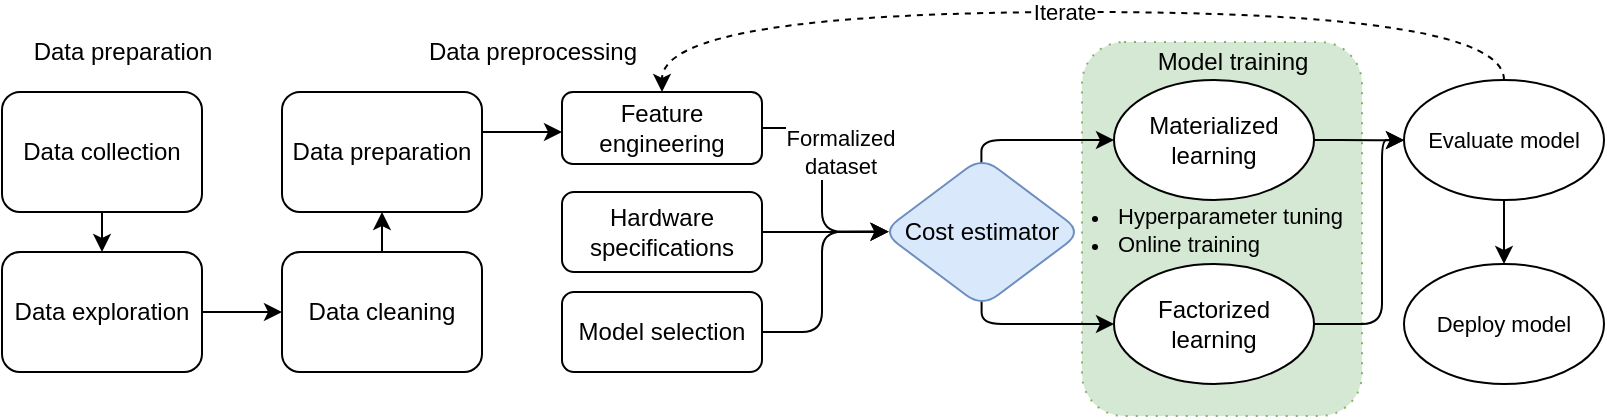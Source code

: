 <mxfile>
    <diagram id="1Iw5H5zncnqYSbrTsxRB" name="Page-1">
        <mxGraphModel dx="1088" dy="446" grid="1" gridSize="10" guides="1" tooltips="1" connect="1" arrows="1" fold="1" page="1" pageScale="1" pageWidth="827" pageHeight="1169" math="0" shadow="0">
            <root>
                <mxCell id="0"/>
                <mxCell id="1" parent="0"/>
                <mxCell id="PF3yWMWYn2p4N7kOVZgF-33" value="" style="rounded=1;whiteSpace=wrap;html=1;fontSize=11;dashed=1;dashPattern=1 4;fillColor=#d5e8d4;strokeColor=#82b366;" parent="1" vertex="1">
                    <mxGeometry x="550" y="125" width="140" height="187" as="geometry"/>
                </mxCell>
                <mxCell id="PF3yWMWYn2p4N7kOVZgF-3" value="" style="edgeStyle=orthogonalEdgeStyle;rounded=1;orthogonalLoop=1;jettySize=auto;html=1;" parent="1" source="PF3yWMWYn2p4N7kOVZgF-1" target="PF3yWMWYn2p4N7kOVZgF-2" edge="1">
                    <mxGeometry relative="1" as="geometry"/>
                </mxCell>
                <mxCell id="PF3yWMWYn2p4N7kOVZgF-1" value="Data collection" style="rounded=1;whiteSpace=wrap;html=1;" parent="1" vertex="1">
                    <mxGeometry x="10" y="150" width="100" height="60" as="geometry"/>
                </mxCell>
                <mxCell id="PF3yWMWYn2p4N7kOVZgF-6" value="" style="edgeStyle=orthogonalEdgeStyle;rounded=1;orthogonalLoop=1;jettySize=auto;html=1;" parent="1" source="PF3yWMWYn2p4N7kOVZgF-2" target="PF3yWMWYn2p4N7kOVZgF-5" edge="1">
                    <mxGeometry relative="1" as="geometry"/>
                </mxCell>
                <mxCell id="PF3yWMWYn2p4N7kOVZgF-2" value="Data exploration" style="rounded=1;whiteSpace=wrap;html=1;" parent="1" vertex="1">
                    <mxGeometry x="10" y="230" width="100" height="60" as="geometry"/>
                </mxCell>
                <mxCell id="PF3yWMWYn2p4N7kOVZgF-4" value="Data preparation" style="text;html=1;align=center;verticalAlign=middle;resizable=0;points=[];autosize=1;strokeColor=none;fillColor=none;rounded=1;" parent="1" vertex="1">
                    <mxGeometry x="15" y="115" width="110" height="30" as="geometry"/>
                </mxCell>
                <mxCell id="PF3yWMWYn2p4N7kOVZgF-8" value="" style="edgeStyle=orthogonalEdgeStyle;rounded=1;orthogonalLoop=1;jettySize=auto;html=1;" parent="1" source="PF3yWMWYn2p4N7kOVZgF-5" target="PF3yWMWYn2p4N7kOVZgF-7" edge="1">
                    <mxGeometry relative="1" as="geometry"/>
                </mxCell>
                <mxCell id="PF3yWMWYn2p4N7kOVZgF-5" value="Data cleaning" style="whiteSpace=wrap;html=1;rounded=1;" parent="1" vertex="1">
                    <mxGeometry x="150" y="230" width="100" height="60" as="geometry"/>
                </mxCell>
                <mxCell id="PF3yWMWYn2p4N7kOVZgF-11" value="" style="edgeStyle=orthogonalEdgeStyle;rounded=1;orthogonalLoop=1;jettySize=auto;html=1;" parent="1" source="PF3yWMWYn2p4N7kOVZgF-7" target="PF3yWMWYn2p4N7kOVZgF-10" edge="1">
                    <mxGeometry relative="1" as="geometry">
                        <Array as="points">
                            <mxPoint x="280" y="170"/>
                            <mxPoint x="280" y="170"/>
                        </Array>
                    </mxGeometry>
                </mxCell>
                <mxCell id="PF3yWMWYn2p4N7kOVZgF-7" value="Data preparation" style="whiteSpace=wrap;html=1;rounded=1;" parent="1" vertex="1">
                    <mxGeometry x="150" y="150" width="100" height="60" as="geometry"/>
                </mxCell>
                <mxCell id="PF3yWMWYn2p4N7kOVZgF-9" value="Model training&lt;br&gt;" style="text;html=1;align=center;verticalAlign=middle;resizable=0;points=[];autosize=1;strokeColor=none;fillColor=none;rounded=1;" parent="1" vertex="1">
                    <mxGeometry x="575" y="120" width="100" height="30" as="geometry"/>
                </mxCell>
                <mxCell id="l4MfPg7lu9z-eHBVjWGc-1" style="edgeStyle=orthogonalEdgeStyle;rounded=1;orthogonalLoop=1;jettySize=auto;html=1;entryX=0.032;entryY=0.498;entryDx=0;entryDy=0;entryPerimeter=0;" parent="1" source="PF3yWMWYn2p4N7kOVZgF-10" target="PF3yWMWYn2p4N7kOVZgF-22" edge="1">
                    <mxGeometry relative="1" as="geometry"/>
                </mxCell>
                <mxCell id="l4MfPg7lu9z-eHBVjWGc-2" value="Formalized&lt;br&gt;dataset" style="edgeLabel;html=1;align=center;verticalAlign=middle;resizable=0;points=[];rounded=1;" parent="l4MfPg7lu9z-eHBVjWGc-1" connectable="0" vertex="1">
                    <mxGeometry x="-0.503" y="2" relative="1" as="geometry">
                        <mxPoint x="10" y="14" as="offset"/>
                    </mxGeometry>
                </mxCell>
                <mxCell id="PF3yWMWYn2p4N7kOVZgF-10" value="Feature engineering" style="whiteSpace=wrap;html=1;rounded=1;" parent="1" vertex="1">
                    <mxGeometry x="290" y="150" width="100" height="36" as="geometry"/>
                </mxCell>
                <mxCell id="l4MfPg7lu9z-eHBVjWGc-5" style="edgeStyle=orthogonalEdgeStyle;rounded=1;orthogonalLoop=1;jettySize=auto;html=1;entryX=0.034;entryY=0.498;entryDx=0;entryDy=0;entryPerimeter=0;" parent="1" source="PF3yWMWYn2p4N7kOVZgF-12" target="PF3yWMWYn2p4N7kOVZgF-22" edge="1">
                    <mxGeometry relative="1" as="geometry"/>
                </mxCell>
                <mxCell id="PF3yWMWYn2p4N7kOVZgF-12" value="Model selection" style="whiteSpace=wrap;html=1;rounded=1;" parent="1" vertex="1">
                    <mxGeometry x="290" y="250" width="100" height="40" as="geometry"/>
                </mxCell>
                <mxCell id="PF3yWMWYn2p4N7kOVZgF-30" style="edgeStyle=orthogonalEdgeStyle;rounded=1;orthogonalLoop=1;jettySize=auto;html=1;entryX=0.5;entryY=0;entryDx=0;entryDy=0;fontSize=11;endArrow=classic;endFill=1;dashed=1;curved=1;exitX=0.5;exitY=0;exitDx=0;exitDy=0;" parent="1" source="PF3yWMWYn2p4N7kOVZgF-34" target="PF3yWMWYn2p4N7kOVZgF-10" edge="1">
                    <mxGeometry relative="1" as="geometry">
                        <mxPoint x="710" y="130" as="sourcePoint"/>
                        <Array as="points">
                            <mxPoint x="761" y="110"/>
                            <mxPoint x="340" y="110"/>
                        </Array>
                    </mxGeometry>
                </mxCell>
                <mxCell id="PF3yWMWYn2p4N7kOVZgF-32" value="Iterate" style="edgeLabel;html=1;align=center;verticalAlign=middle;resizable=0;points=[];fontSize=11;rounded=1;" parent="PF3yWMWYn2p4N7kOVZgF-30" connectable="0" vertex="1">
                    <mxGeometry x="0.28" y="-1" relative="1" as="geometry">
                        <mxPoint x="63" y="1" as="offset"/>
                    </mxGeometry>
                </mxCell>
                <mxCell id="PF3yWMWYn2p4N7kOVZgF-17" value="Materialized &lt;br&gt;learning" style="ellipse;whiteSpace=wrap;html=1;rounded=1;" parent="1" vertex="1">
                    <mxGeometry x="566" y="144" width="100" height="60" as="geometry"/>
                </mxCell>
                <mxCell id="PF3yWMWYn2p4N7kOVZgF-36" style="rounded=1;orthogonalLoop=1;jettySize=auto;html=1;exitX=1;exitY=0.5;exitDx=0;exitDy=0;fontSize=11;endArrow=classic;endFill=1;edgeStyle=orthogonalEdgeStyle;entryX=0;entryY=0.5;entryDx=0;entryDy=0;" parent="1" source="PF3yWMWYn2p4N7kOVZgF-19" target="PF3yWMWYn2p4N7kOVZgF-34" edge="1">
                    <mxGeometry relative="1" as="geometry">
                        <mxPoint x="725" y="180" as="targetPoint"/>
                        <Array as="points">
                            <mxPoint x="700" y="266"/>
                            <mxPoint x="700" y="174"/>
                        </Array>
                    </mxGeometry>
                </mxCell>
                <mxCell id="PF3yWMWYn2p4N7kOVZgF-19" value="Factorized&lt;br&gt;learning" style="ellipse;whiteSpace=wrap;html=1;rounded=1;" parent="1" vertex="1">
                    <mxGeometry x="566" y="236" width="100" height="60" as="geometry"/>
                </mxCell>
                <mxCell id="PF3yWMWYn2p4N7kOVZgF-25" style="edgeStyle=orthogonalEdgeStyle;rounded=1;orthogonalLoop=1;jettySize=auto;html=1;entryX=0;entryY=0.5;entryDx=0;entryDy=0;endArrow=classic;endFill=1;exitX=0.497;exitY=0.041;exitDx=0;exitDy=0;exitPerimeter=0;" parent="1" source="PF3yWMWYn2p4N7kOVZgF-22" target="PF3yWMWYn2p4N7kOVZgF-17" edge="1">
                    <mxGeometry relative="1" as="geometry">
                        <Array as="points">
                            <mxPoint x="500" y="174"/>
                        </Array>
                    </mxGeometry>
                </mxCell>
                <mxCell id="PF3yWMWYn2p4N7kOVZgF-26" style="edgeStyle=orthogonalEdgeStyle;rounded=1;orthogonalLoop=1;jettySize=auto;html=1;endArrow=classic;endFill=1;exitX=0.498;exitY=0.96;exitDx=0;exitDy=0;entryX=0;entryY=0.5;entryDx=0;entryDy=0;exitPerimeter=0;" parent="1" source="PF3yWMWYn2p4N7kOVZgF-22" target="PF3yWMWYn2p4N7kOVZgF-19" edge="1">
                    <mxGeometry relative="1" as="geometry">
                        <mxPoint x="535.2" y="260.75" as="sourcePoint"/>
                        <Array as="points">
                            <mxPoint x="500" y="266"/>
                        </Array>
                    </mxGeometry>
                </mxCell>
                <mxCell id="PF3yWMWYn2p4N7kOVZgF-22" value="Cost estimator" style="rhombus;whiteSpace=wrap;html=1;rounded=1;fillColor=#dae8fc;strokeColor=#6c8ebf;" parent="1" vertex="1">
                    <mxGeometry x="450" y="182.5" width="100" height="75" as="geometry"/>
                </mxCell>
                <mxCell id="PF3yWMWYn2p4N7kOVZgF-28" value="&lt;ul style=&quot;font-size: 11px;&quot;&gt;&lt;li&gt;Hyperparameter tuning&lt;/li&gt;&lt;li&gt;Online training&lt;/li&gt;&lt;/ul&gt;" style="text;html=1;align=left;verticalAlign=middle;resizable=0;points=[];autosize=1;strokeColor=none;fillColor=none;fillStyle=dots;labelBackgroundColor=none;labelBorderColor=none;rounded=1;" parent="1" vertex="1">
                    <mxGeometry x="526" y="189" width="180" height="60" as="geometry"/>
                </mxCell>
                <mxCell id="PF3yWMWYn2p4N7kOVZgF-29" value="Data preprocessing" style="text;html=1;align=center;verticalAlign=middle;resizable=0;points=[];autosize=1;strokeColor=none;fillColor=none;rounded=1;" parent="1" vertex="1">
                    <mxGeometry x="210" y="115" width="130" height="30" as="geometry"/>
                </mxCell>
                <mxCell id="PF3yWMWYn2p4N7kOVZgF-38" value="" style="edgeStyle=orthogonalEdgeStyle;rounded=1;orthogonalLoop=1;jettySize=auto;html=1;fontSize=11;endArrow=classic;endFill=1;" parent="1" source="PF3yWMWYn2p4N7kOVZgF-34" target="PF3yWMWYn2p4N7kOVZgF-37" edge="1">
                    <mxGeometry relative="1" as="geometry"/>
                </mxCell>
                <mxCell id="PF3yWMWYn2p4N7kOVZgF-34" value="Evaluate model" style="ellipse;whiteSpace=wrap;html=1;fontSize=11;rounded=1;" parent="1" vertex="1">
                    <mxGeometry x="711" y="144" width="100" height="60" as="geometry"/>
                </mxCell>
                <mxCell id="PF3yWMWYn2p4N7kOVZgF-37" value="Deploy model" style="ellipse;whiteSpace=wrap;html=1;fontSize=11;rounded=1;" parent="1" vertex="1">
                    <mxGeometry x="711" y="236" width="100" height="60" as="geometry"/>
                </mxCell>
                <mxCell id="l4MfPg7lu9z-eHBVjWGc-4" style="edgeStyle=orthogonalEdgeStyle;rounded=1;orthogonalLoop=1;jettySize=auto;html=1;entryX=0.034;entryY=0.498;entryDx=0;entryDy=0;entryPerimeter=0;" parent="1" source="l4MfPg7lu9z-eHBVjWGc-3" target="PF3yWMWYn2p4N7kOVZgF-22" edge="1">
                    <mxGeometry relative="1" as="geometry"/>
                </mxCell>
                <mxCell id="l4MfPg7lu9z-eHBVjWGc-3" value="Hardware specifications" style="whiteSpace=wrap;html=1;rounded=1;" parent="1" vertex="1">
                    <mxGeometry x="290" y="200" width="100" height="40" as="geometry"/>
                </mxCell>
                <mxCell id="PF3yWMWYn2p4N7kOVZgF-35" value="" style="edgeStyle=orthogonalEdgeStyle;rounded=1;orthogonalLoop=1;jettySize=auto;html=1;fontSize=11;endArrow=classic;endFill=1;exitX=1;exitY=0.5;exitDx=0;exitDy=0;entryX=0;entryY=0.503;entryDx=0;entryDy=0;entryPerimeter=0;" parent="1" source="PF3yWMWYn2p4N7kOVZgF-17" target="PF3yWMWYn2p4N7kOVZgF-34" edge="1">
                    <mxGeometry relative="1" as="geometry">
                        <mxPoint x="725" y="180" as="targetPoint"/>
                    </mxGeometry>
                </mxCell>
            </root>
        </mxGraphModel>
    </diagram>
</mxfile>